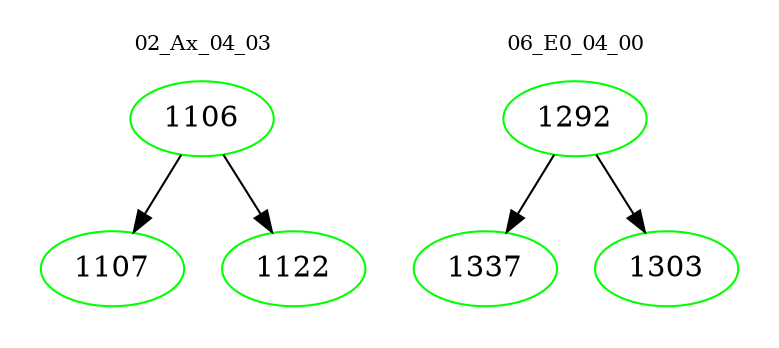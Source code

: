 digraph{
subgraph cluster_0 {
color = white
label = "02_Ax_04_03";
fontsize=10;
T0_1106 [label="1106", color="green"]
T0_1106 -> T0_1107 [color="black"]
T0_1107 [label="1107", color="green"]
T0_1106 -> T0_1122 [color="black"]
T0_1122 [label="1122", color="green"]
}
subgraph cluster_1 {
color = white
label = "06_E0_04_00";
fontsize=10;
T1_1292 [label="1292", color="green"]
T1_1292 -> T1_1337 [color="black"]
T1_1337 [label="1337", color="green"]
T1_1292 -> T1_1303 [color="black"]
T1_1303 [label="1303", color="green"]
}
}
